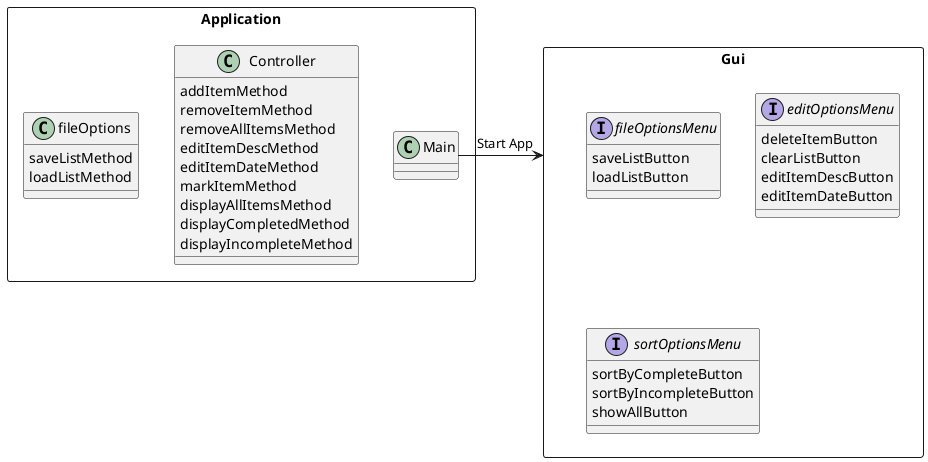 @startuml
'https://plantuml.com/sequence-diagram
rectangle Gui{
interface fileOptionsMenu{
saveListButton
loadListButton
}
interface editOptionsMenu{
deleteItemButton
clearListButton
editItemDescButton
editItemDateButton
}
interface sortOptionsMenu{
sortByCompleteButton
sortByIncompleteButton
showAllButton
}
}
rectangle Application{
Class Main
Class Controller{
addItemMethod
removeItemMethod
removeAllItemsMethod
editItemDescMethod
editItemDateMethod
markItemMethod
displayAllItemsMethod
displayCompletedMethod
displayIncompleteMethod
}
Class fileOptions{
saveListMethod
loadListMethod
}
}

Main -> Gui :Start App
@enduml